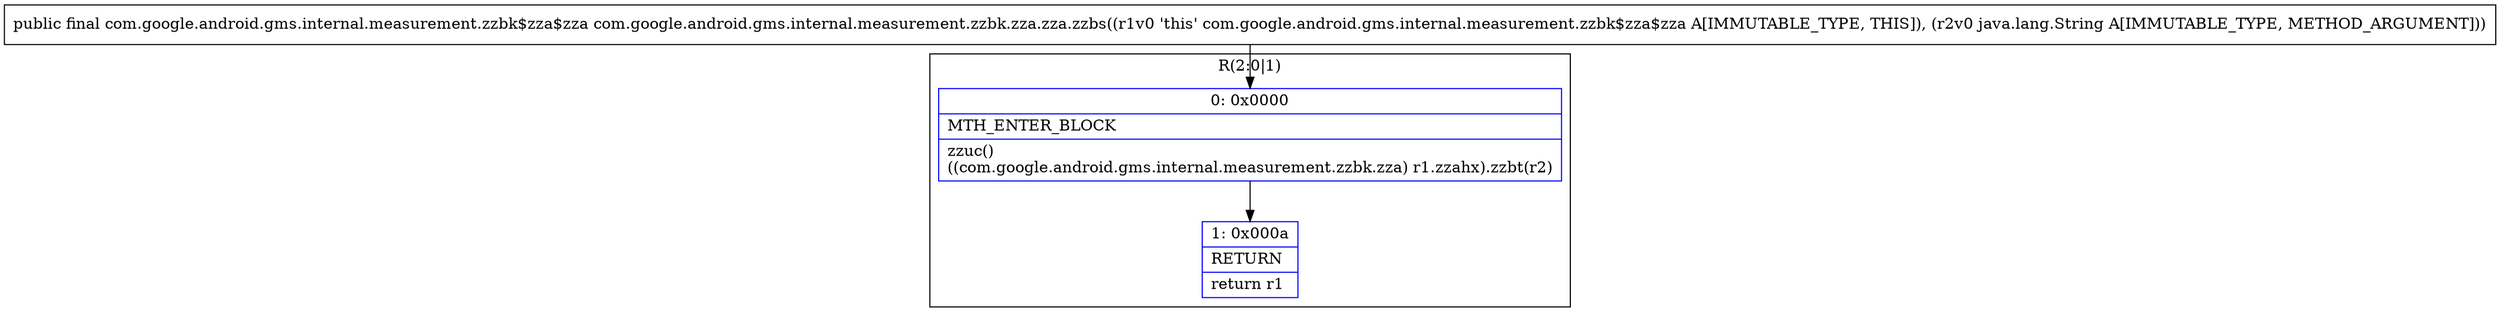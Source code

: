 digraph "CFG forcom.google.android.gms.internal.measurement.zzbk.zza.zza.zzbs(Ljava\/lang\/String;)Lcom\/google\/android\/gms\/internal\/measurement\/zzbk$zza$zza;" {
subgraph cluster_Region_1077121272 {
label = "R(2:0|1)";
node [shape=record,color=blue];
Node_0 [shape=record,label="{0\:\ 0x0000|MTH_ENTER_BLOCK\l|zzuc()\l((com.google.android.gms.internal.measurement.zzbk.zza) r1.zzahx).zzbt(r2)\l}"];
Node_1 [shape=record,label="{1\:\ 0x000a|RETURN\l|return r1\l}"];
}
MethodNode[shape=record,label="{public final com.google.android.gms.internal.measurement.zzbk$zza$zza com.google.android.gms.internal.measurement.zzbk.zza.zza.zzbs((r1v0 'this' com.google.android.gms.internal.measurement.zzbk$zza$zza A[IMMUTABLE_TYPE, THIS]), (r2v0 java.lang.String A[IMMUTABLE_TYPE, METHOD_ARGUMENT])) }"];
MethodNode -> Node_0;
Node_0 -> Node_1;
}

